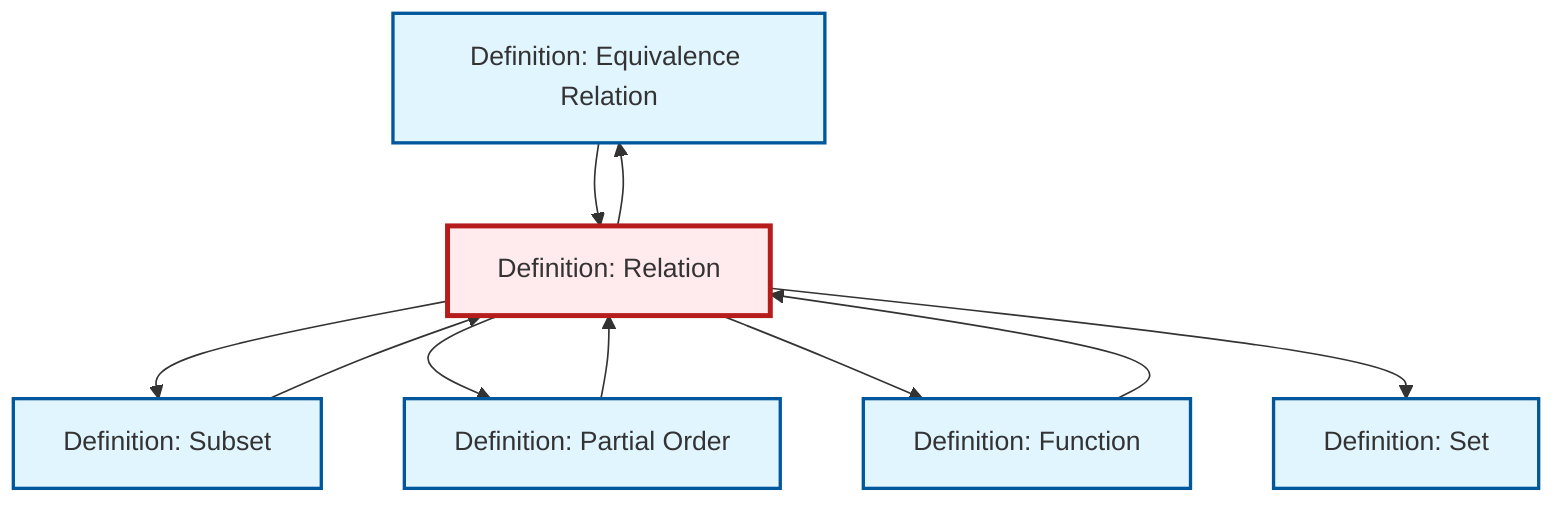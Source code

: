 graph TD
    classDef definition fill:#e1f5fe,stroke:#01579b,stroke-width:2px
    classDef theorem fill:#f3e5f5,stroke:#4a148c,stroke-width:2px
    classDef axiom fill:#fff3e0,stroke:#e65100,stroke-width:2px
    classDef example fill:#e8f5e9,stroke:#1b5e20,stroke-width:2px
    classDef current fill:#ffebee,stroke:#b71c1c,stroke-width:3px
    def-equivalence-relation["Definition: Equivalence Relation"]:::definition
    def-subset["Definition: Subset"]:::definition
    def-function["Definition: Function"]:::definition
    def-set["Definition: Set"]:::definition
    def-relation["Definition: Relation"]:::definition
    def-partial-order["Definition: Partial Order"]:::definition
    def-relation --> def-subset
    def-relation --> def-partial-order
    def-relation --> def-function
    def-relation --> def-set
    def-partial-order --> def-relation
    def-subset --> def-relation
    def-function --> def-relation
    def-equivalence-relation --> def-relation
    def-relation --> def-equivalence-relation
    class def-relation current